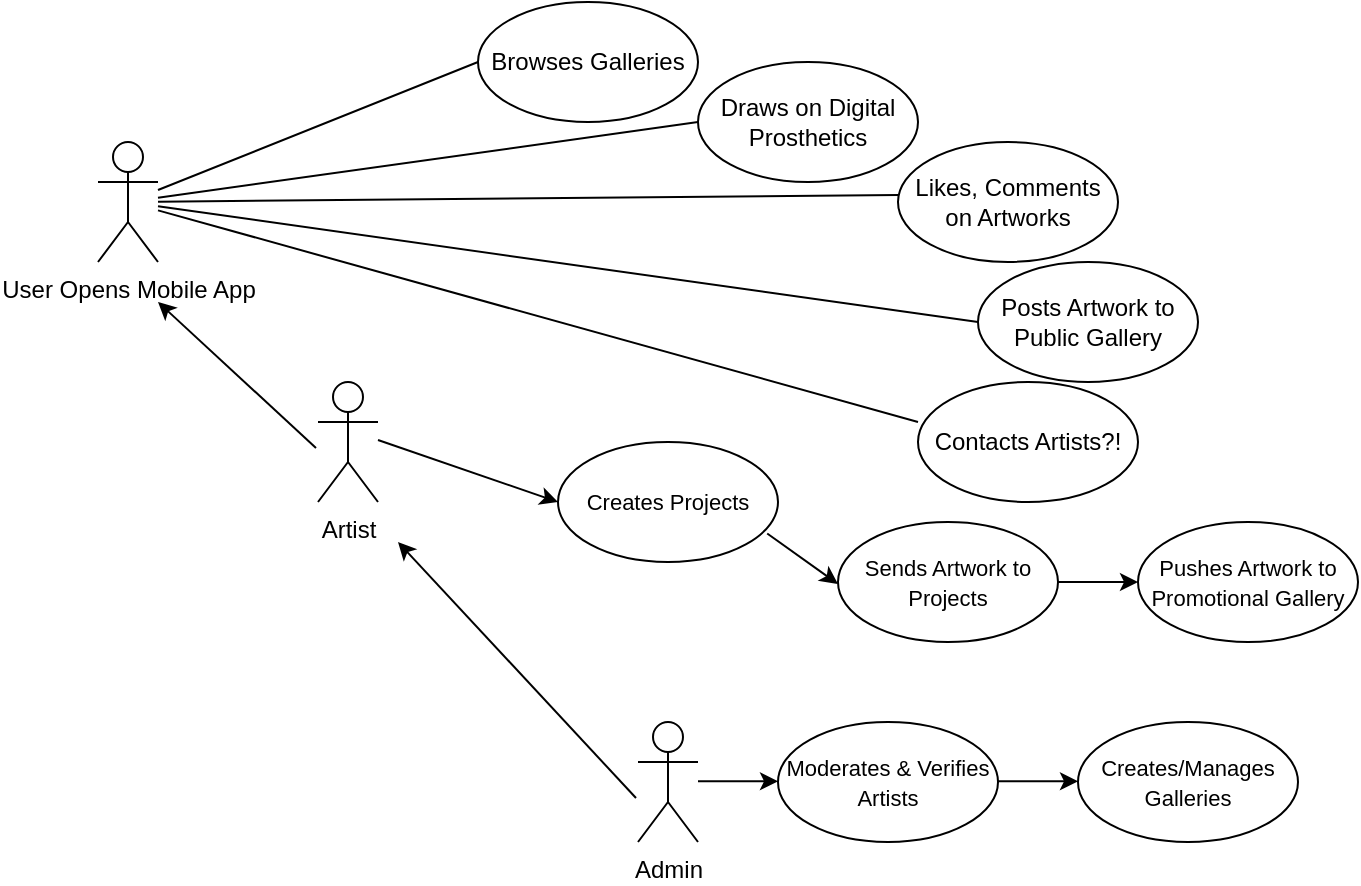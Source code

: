 <mxfile version="13.0.9" type="device"><diagram id="txl30slOBA3MLlbNXTB4" name="Page-1"><mxGraphModel dx="1069" dy="577" grid="1" gridSize="10" guides="1" tooltips="1" connect="1" arrows="1" fold="1" page="1" pageScale="1" pageWidth="827" pageHeight="1169" math="0" shadow="0"><root><mxCell id="0"/><mxCell id="1" parent="0"/><mxCell id="zg-OP3MwCopLcI96b1SN-1" value="User Opens Mobile App" style="shape=umlActor;verticalLabelPosition=bottom;labelBackgroundColor=#ffffff;verticalAlign=top;html=1;outlineConnect=0;" vertex="1" parent="1"><mxGeometry x="80" y="80" width="30" height="60" as="geometry"/></mxCell><mxCell id="zg-OP3MwCopLcI96b1SN-4" value="Artist" style="shape=umlActor;verticalLabelPosition=bottom;labelBackgroundColor=#ffffff;verticalAlign=top;html=1;outlineConnect=0;" vertex="1" parent="1"><mxGeometry x="190" y="200" width="30" height="60" as="geometry"/></mxCell><mxCell id="zg-OP3MwCopLcI96b1SN-6" value="Admin&lt;br&gt;" style="shape=umlActor;verticalLabelPosition=bottom;labelBackgroundColor=#ffffff;verticalAlign=top;html=1;outlineConnect=0;" vertex="1" parent="1"><mxGeometry x="350" y="370" width="30" height="60" as="geometry"/></mxCell><mxCell id="zg-OP3MwCopLcI96b1SN-14" value="Browses Galleries" style="ellipse;whiteSpace=wrap;html=1;" vertex="1" parent="1"><mxGeometry x="270" y="10" width="110" height="60" as="geometry"/></mxCell><mxCell id="zg-OP3MwCopLcI96b1SN-20" value="Draws on Digital Prosthetics" style="ellipse;whiteSpace=wrap;html=1;" vertex="1" parent="1"><mxGeometry x="380" y="40" width="110" height="60" as="geometry"/></mxCell><mxCell id="zg-OP3MwCopLcI96b1SN-28" value="" style="endArrow=none;html=1;entryX=0;entryY=0.5;entryDx=0;entryDy=0;" edge="1" parent="1" source="zg-OP3MwCopLcI96b1SN-1" target="zg-OP3MwCopLcI96b1SN-14"><mxGeometry width="50" height="50" relative="1" as="geometry"><mxPoint x="120" y="140" as="sourcePoint"/><mxPoint x="170" y="90" as="targetPoint"/></mxGeometry></mxCell><mxCell id="zg-OP3MwCopLcI96b1SN-29" value="" style="endArrow=none;html=1;entryX=0;entryY=0.5;entryDx=0;entryDy=0;" edge="1" parent="1" source="zg-OP3MwCopLcI96b1SN-1" target="zg-OP3MwCopLcI96b1SN-20"><mxGeometry width="50" height="50" relative="1" as="geometry"><mxPoint x="120" y="115.946" as="sourcePoint"/><mxPoint x="290" y="70" as="targetPoint"/></mxGeometry></mxCell><mxCell id="zg-OP3MwCopLcI96b1SN-30" value="" style="endArrow=none;html=1;entryX=0.001;entryY=0.442;entryDx=0;entryDy=0;entryPerimeter=0;" edge="1" parent="1" source="zg-OP3MwCopLcI96b1SN-1" target="zg-OP3MwCopLcI96b1SN-31"><mxGeometry width="50" height="50" relative="1" as="geometry"><mxPoint x="120" y="120.508" as="sourcePoint"/><mxPoint x="430" y="170" as="targetPoint"/></mxGeometry></mxCell><mxCell id="zg-OP3MwCopLcI96b1SN-31" value="Likes, Comments on Artworks" style="ellipse;whiteSpace=wrap;html=1;" vertex="1" parent="1"><mxGeometry x="480" y="80" width="110" height="60" as="geometry"/></mxCell><mxCell id="zg-OP3MwCopLcI96b1SN-33" value="" style="endArrow=none;html=1;entryX=0;entryY=0.333;entryDx=0;entryDy=0;entryPerimeter=0;" edge="1" parent="1" source="zg-OP3MwCopLcI96b1SN-1" target="zg-OP3MwCopLcI96b1SN-34"><mxGeometry width="50" height="50" relative="1" as="geometry"><mxPoint x="120" y="121.965" as="sourcePoint"/><mxPoint x="440" y="190" as="targetPoint"/></mxGeometry></mxCell><mxCell id="zg-OP3MwCopLcI96b1SN-34" value="Contacts Artists?!" style="ellipse;whiteSpace=wrap;html=1;" vertex="1" parent="1"><mxGeometry x="490" y="200" width="110" height="60" as="geometry"/></mxCell><mxCell id="zg-OP3MwCopLcI96b1SN-36" value="" style="endArrow=classic;html=1;" edge="1" parent="1"><mxGeometry width="50" height="50" relative="1" as="geometry"><mxPoint x="189" y="233" as="sourcePoint"/><mxPoint x="110" y="160" as="targetPoint"/></mxGeometry></mxCell><mxCell id="zg-OP3MwCopLcI96b1SN-37" value="Posts Artwork to Public Gallery" style="ellipse;whiteSpace=wrap;html=1;" vertex="1" parent="1"><mxGeometry x="520" y="140" width="110" height="60" as="geometry"/></mxCell><mxCell id="zg-OP3MwCopLcI96b1SN-38" value="" style="endArrow=none;html=1;entryX=0;entryY=0.5;entryDx=0;entryDy=0;" edge="1" parent="1" source="zg-OP3MwCopLcI96b1SN-1" target="zg-OP3MwCopLcI96b1SN-37"><mxGeometry width="50" height="50" relative="1" as="geometry"><mxPoint x="120" y="124.556" as="sourcePoint"/><mxPoint x="500" y="239.98" as="targetPoint"/></mxGeometry></mxCell><mxCell id="zg-OP3MwCopLcI96b1SN-39" value="&lt;font style=&quot;font-size: 11px&quot;&gt;Creates Projects&lt;/font&gt;" style="ellipse;whiteSpace=wrap;html=1;" vertex="1" parent="1"><mxGeometry x="310" y="230" width="110" height="60" as="geometry"/></mxCell><mxCell id="zg-OP3MwCopLcI96b1SN-40" value="" style="endArrow=classic;html=1;entryX=0;entryY=0.5;entryDx=0;entryDy=0;" edge="1" parent="1" target="zg-OP3MwCopLcI96b1SN-39"><mxGeometry width="50" height="50" relative="1" as="geometry"><mxPoint x="220" y="229" as="sourcePoint"/><mxPoint x="120" y="170" as="targetPoint"/></mxGeometry></mxCell><mxCell id="zg-OP3MwCopLcI96b1SN-42" value="&lt;font style=&quot;font-size: 11px&quot;&gt;Sends Artwork to Projects&lt;/font&gt;" style="ellipse;whiteSpace=wrap;html=1;" vertex="1" parent="1"><mxGeometry x="450" y="270" width="110" height="60" as="geometry"/></mxCell><mxCell id="zg-OP3MwCopLcI96b1SN-44" value="" style="endArrow=classic;html=1;entryX=0;entryY=0.5;entryDx=0;entryDy=0;exitX=0.951;exitY=0.762;exitDx=0;exitDy=0;exitPerimeter=0;" edge="1" parent="1" source="zg-OP3MwCopLcI96b1SN-39"><mxGeometry width="50" height="50" relative="1" as="geometry"><mxPoint x="360" y="270" as="sourcePoint"/><mxPoint x="450.0" y="301" as="targetPoint"/></mxGeometry></mxCell><mxCell id="zg-OP3MwCopLcI96b1SN-45" value="&lt;font style=&quot;font-size: 11px&quot;&gt;Pushes Artwork to Promotional Gallery&lt;/font&gt;" style="ellipse;whiteSpace=wrap;html=1;" vertex="1" parent="1"><mxGeometry x="600" y="270" width="110" height="60" as="geometry"/></mxCell><mxCell id="zg-OP3MwCopLcI96b1SN-46" value="" style="endArrow=classic;html=1;entryX=0;entryY=0.5;entryDx=0;entryDy=0;" edge="1" parent="1" source="zg-OP3MwCopLcI96b1SN-42" target="zg-OP3MwCopLcI96b1SN-45"><mxGeometry width="50" height="50" relative="1" as="geometry"><mxPoint x="550" y="400" as="sourcePoint"/><mxPoint x="600" y="350" as="targetPoint"/></mxGeometry></mxCell><mxCell id="zg-OP3MwCopLcI96b1SN-47" value="" style="endArrow=classic;html=1;" edge="1" parent="1"><mxGeometry width="50" height="50" relative="1" as="geometry"><mxPoint x="349" y="408" as="sourcePoint"/><mxPoint x="230" y="280" as="targetPoint"/></mxGeometry></mxCell><mxCell id="zg-OP3MwCopLcI96b1SN-48" value="&lt;span style=&quot;font-size: 11px&quot;&gt;Moderates &amp;amp; Verifies Artists&lt;/span&gt;" style="ellipse;whiteSpace=wrap;html=1;" vertex="1" parent="1"><mxGeometry x="420" y="370" width="110" height="60" as="geometry"/></mxCell><mxCell id="zg-OP3MwCopLcI96b1SN-49" value="" style="endArrow=classic;html=1;entryX=0;entryY=0.5;entryDx=0;entryDy=0;" edge="1" parent="1"><mxGeometry width="50" height="50" relative="1" as="geometry"><mxPoint x="380.0" y="399.66" as="sourcePoint"/><mxPoint x="420.0" y="399.66" as="targetPoint"/></mxGeometry></mxCell><mxCell id="zg-OP3MwCopLcI96b1SN-50" value="&lt;span style=&quot;font-size: 11px&quot;&gt;Creates/Manages Galleries&lt;/span&gt;" style="ellipse;whiteSpace=wrap;html=1;" vertex="1" parent="1"><mxGeometry x="570" y="370" width="110" height="60" as="geometry"/></mxCell><mxCell id="zg-OP3MwCopLcI96b1SN-51" value="" style="endArrow=classic;html=1;entryX=0;entryY=0.5;entryDx=0;entryDy=0;" edge="1" parent="1"><mxGeometry width="50" height="50" relative="1" as="geometry"><mxPoint x="530.0" y="399.66" as="sourcePoint"/><mxPoint x="570.0" y="399.66" as="targetPoint"/></mxGeometry></mxCell></root></mxGraphModel></diagram></mxfile>